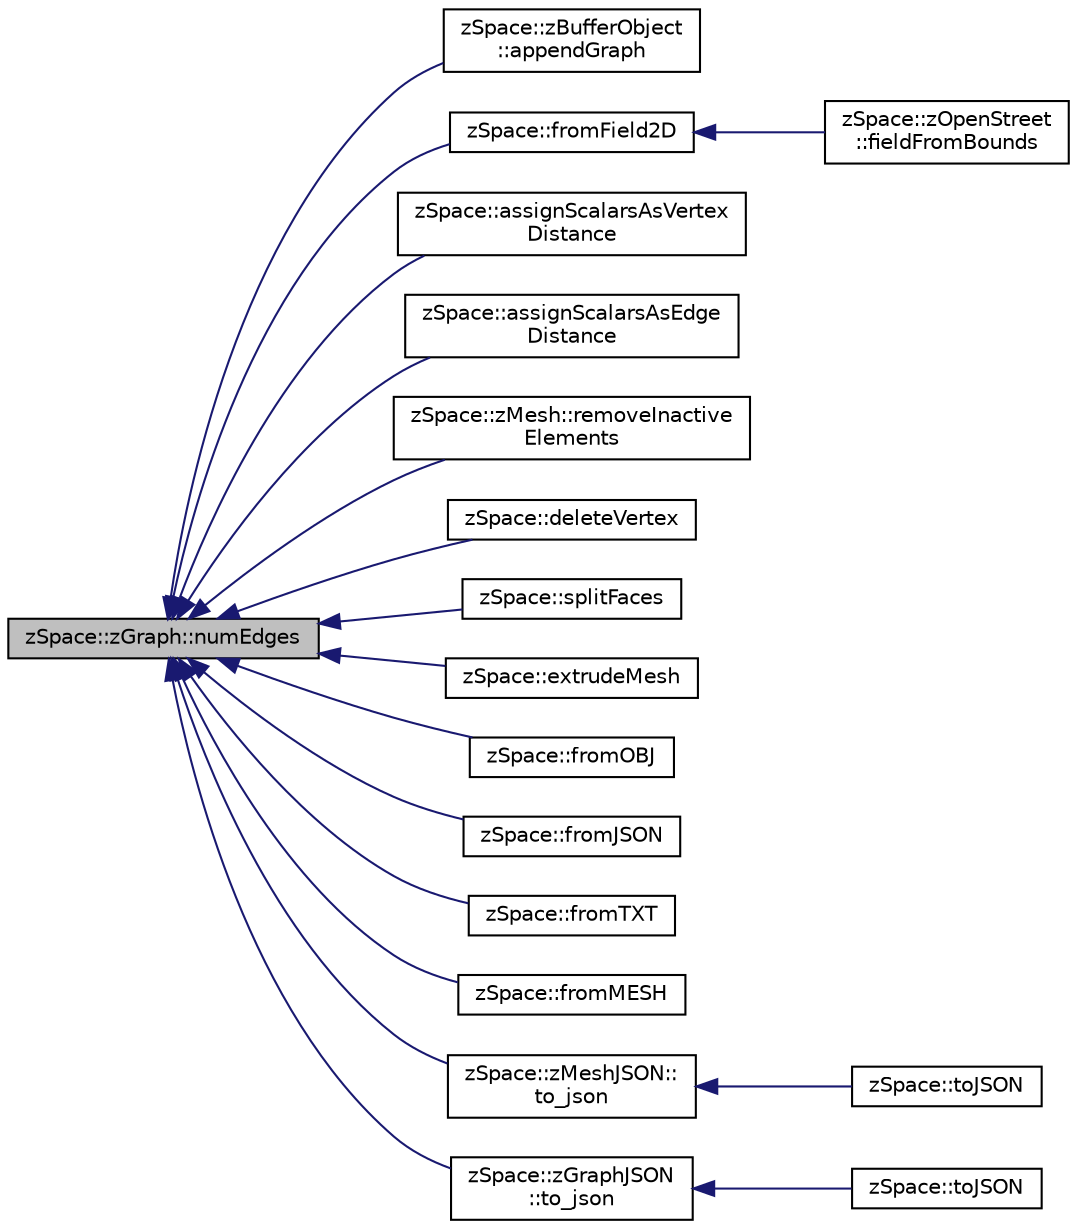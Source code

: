 digraph "zSpace::zGraph::numEdges"
{
  edge [fontname="Helvetica",fontsize="10",labelfontname="Helvetica",labelfontsize="10"];
  node [fontname="Helvetica",fontsize="10",shape=record];
  rankdir="LR";
  Node209 [label="zSpace::zGraph::numEdges",height=0.2,width=0.4,color="black", fillcolor="grey75", style="filled", fontcolor="black"];
  Node209 -> Node210 [dir="back",color="midnightblue",fontsize="10",style="solid",fontname="Helvetica"];
  Node210 [label="zSpace::zBufferObject\l::appendGraph",height=0.2,width=0.4,color="black", fillcolor="white", style="filled",URL="$classz_space_1_1z_buffer_object.html#a435dffa7c25389e962ea22c0278707ec",tooltip="This method appends zGraph to the buffer. "];
  Node209 -> Node211 [dir="back",color="midnightblue",fontsize="10",style="solid",fontname="Helvetica"];
  Node211 [label="zSpace::fromField2D",height=0.2,width=0.4,color="black", fillcolor="white", style="filled",URL="$group__z_field2_d_utilities.html#ga963ebae1f0956162a52d4d78639a5802",tooltip="This method creates a mesh from the input scalar field. "];
  Node211 -> Node212 [dir="back",color="midnightblue",fontsize="10",style="solid",fontname="Helvetica"];
  Node212 [label="zSpace::zOpenStreet\l::fieldFromBounds",height=0.2,width=0.4,color="black", fillcolor="white", style="filled",URL="$classz_space_1_1z_open_street.html#afbc7adca0c9d2ee4635de29baba0b5b5",tooltip="This method computes the scalar field from the bounds and input resolution. It also computes the fiel..."];
  Node209 -> Node213 [dir="back",color="midnightblue",fontsize="10",style="solid",fontname="Helvetica"];
  Node213 [label="zSpace::assignScalarsAsVertex\lDistance",height=0.2,width=0.4,color="black", fillcolor="white", style="filled",URL="$group__z_field2_d_utilities.html#ga28516c1df87b7ab952dfefb60e2d3921",tooltip="This method creates a vertex distance Field from the input mesh vertex positions. ..."];
  Node209 -> Node214 [dir="back",color="midnightblue",fontsize="10",style="solid",fontname="Helvetica"];
  Node214 [label="zSpace::assignScalarsAsEdge\lDistance",height=0.2,width=0.4,color="black", fillcolor="white", style="filled",URL="$group__z_field2_d_utilities.html#gae0e4895a659cd46728f0f9d13adf58ed",tooltip="This method creates a edge distance Field from the input mesh. "];
  Node209 -> Node215 [dir="back",color="midnightblue",fontsize="10",style="solid",fontname="Helvetica"];
  Node215 [label="zSpace::zMesh::removeInactive\lElements",height=0.2,width=0.4,color="black", fillcolor="white", style="filled",URL="$classz_space_1_1z_mesh.html#ab21d59eecb169921b427a7e766d47aa5",tooltip="This method resizes the array connected with the input type to the specified newSize. "];
  Node209 -> Node216 [dir="back",color="midnightblue",fontsize="10",style="solid",fontname="Helvetica"];
  Node216 [label="zSpace::deleteVertex",height=0.2,width=0.4,color="black", fillcolor="white", style="filled",URL="$group__z_mesh_modifiers.html#gad7f05263e242d0a98e3dbd09199246b1",tooltip="This method deletes the zMesh vertices given in the input vertex list. "];
  Node209 -> Node217 [dir="back",color="midnightblue",fontsize="10",style="solid",fontname="Helvetica"];
  Node217 [label="zSpace::splitFaces",height=0.2,width=0.4,color="black", fillcolor="white", style="filled",URL="$group__z_mesh_modifiers.html#gaeda022d590a10b38c94e75bc0e278d80",tooltip="This method splits a set of edges and faces of a mesh in a continuous manner. "];
  Node209 -> Node218 [dir="back",color="midnightblue",fontsize="10",style="solid",fontname="Helvetica"];
  Node218 [label="zSpace::extrudeMesh",height=0.2,width=0.4,color="black", fillcolor="white", style="filled",URL="$group__z_mesh_utilities.html#ga6f2ce938aa8bb72d5b4649115d76d9c8",tooltip="This method returns an extruded mesh from the input mesh. "];
  Node209 -> Node219 [dir="back",color="midnightblue",fontsize="10",style="solid",fontname="Helvetica"];
  Node219 [label="zSpace::fromOBJ",height=0.2,width=0.4,color="black", fillcolor="white", style="filled",URL="$group__z_i_o___mesh.html#gad60778d5e70ebdcc0bd24babf3afa810",tooltip="This method imports zMesh from an OBJ file. "];
  Node209 -> Node220 [dir="back",color="midnightblue",fontsize="10",style="solid",fontname="Helvetica"];
  Node220 [label="zSpace::fromJSON",height=0.2,width=0.4,color="black", fillcolor="white", style="filled",URL="$group__z_i_o___mesh.html#gad2f07c6da97272b61502c6fab57d83b0",tooltip="This method imports zMesh from a JSON file format using JSON Modern Library. "];
  Node209 -> Node221 [dir="back",color="midnightblue",fontsize="10",style="solid",fontname="Helvetica"];
  Node221 [label="zSpace::fromTXT",height=0.2,width=0.4,color="black", fillcolor="white", style="filled",URL="$group__z_i_o___graph.html#ga8a777733141d990b954475902e8a8cdc",tooltip="This method imports zGraph from an TXT file. "];
  Node209 -> Node222 [dir="back",color="midnightblue",fontsize="10",style="solid",fontname="Helvetica"];
  Node222 [label="zSpace::fromMESH",height=0.2,width=0.4,color="black", fillcolor="white", style="filled",URL="$group__z_i_o___graph.html#gaf0c07f18c8822ecfe7fc06304527d209",tooltip="This method creates zGraph from a input zMesh. "];
  Node209 -> Node223 [dir="back",color="midnightblue",fontsize="10",style="solid",fontname="Helvetica"];
  Node223 [label="zSpace::zMeshJSON::\lto_json",height=0.2,width=0.4,color="black", fillcolor="white", style="filled",URL="$classz_space_1_1z_mesh_j_s_o_n.html#a2f9c901ed11d790ecec40f3ca6ea4a17",tooltip="This method creates the JSON file from the input zMesh using JSON Modern Library. ..."];
  Node223 -> Node224 [dir="back",color="midnightblue",fontsize="10",style="solid",fontname="Helvetica"];
  Node224 [label="zSpace::toJSON",height=0.2,width=0.4,color="black", fillcolor="white", style="filled",URL="$group__z_i_o___mesh.html#ga6fccda275363a86353d2750673122d6f",tooltip="This method exports zMesh to a JSON file format using JSON Modern Library. "];
  Node209 -> Node225 [dir="back",color="midnightblue",fontsize="10",style="solid",fontname="Helvetica"];
  Node225 [label="zSpace::zGraphJSON\l::to_json",height=0.2,width=0.4,color="black", fillcolor="white", style="filled",URL="$classz_space_1_1z_graph_j_s_o_n.html#a0325de934ba660bfda600cd91beafc6c",tooltip="This method creates the JSON file from the input zGraph using JSON Modern Library. "];
  Node225 -> Node226 [dir="back",color="midnightblue",fontsize="10",style="solid",fontname="Helvetica"];
  Node226 [label="zSpace::toJSON",height=0.2,width=0.4,color="black", fillcolor="white", style="filled",URL="$group__z_i_o___graph.html#gac49cfef1063731952f6decc21775c747",tooltip="This method exports zGraph to a JSON file format using JSON Modern Library. "];
}
